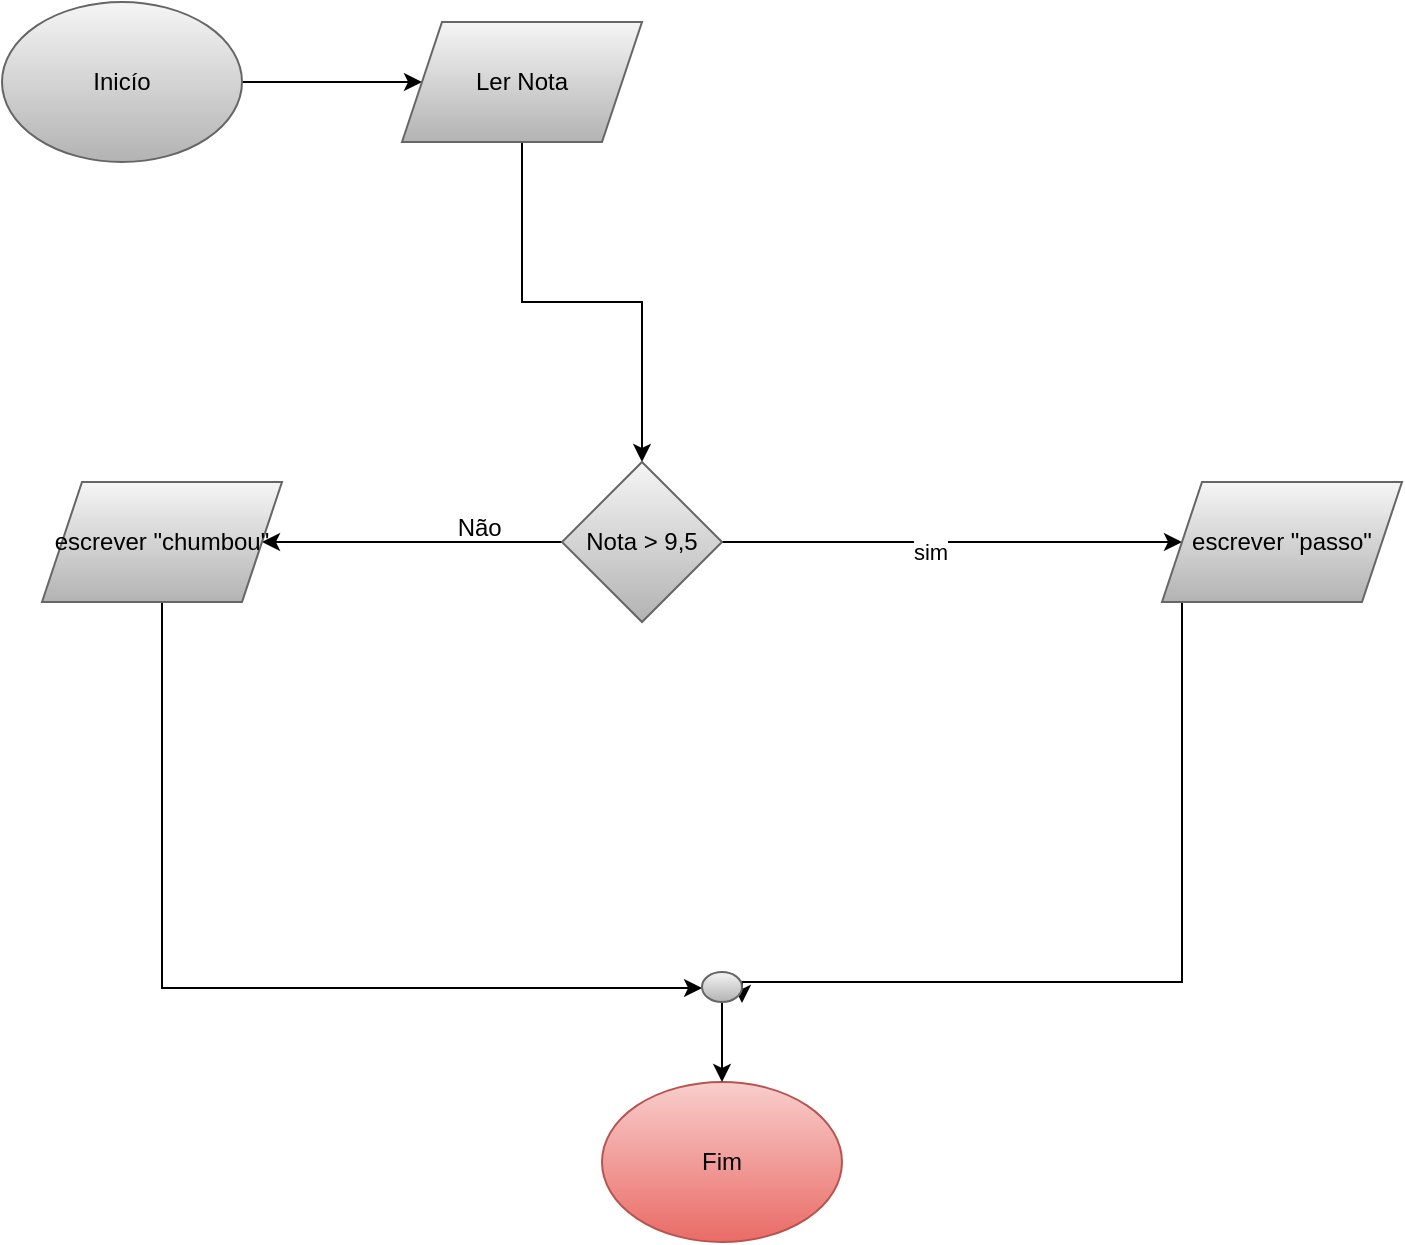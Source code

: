 <mxfile version="28.2.3">
  <diagram name="Página-1" id="k9Yk6ZPLxcv3KK9TUnO3">
    <mxGraphModel dx="1418" dy="786" grid="1" gridSize="10" guides="1" tooltips="1" connect="1" arrows="1" fold="1" page="1" pageScale="1" pageWidth="827" pageHeight="1169" math="0" shadow="0">
      <root>
        <mxCell id="0" />
        <mxCell id="1" parent="0" />
        <mxCell id="j1OZ1AMPAy66AwUhkmDT-11" value="" style="edgeStyle=orthogonalEdgeStyle;rounded=0;orthogonalLoop=1;jettySize=auto;html=1;" edge="1" parent="1" source="j1OZ1AMPAy66AwUhkmDT-1" target="j1OZ1AMPAy66AwUhkmDT-10">
          <mxGeometry relative="1" as="geometry" />
        </mxCell>
        <mxCell id="j1OZ1AMPAy66AwUhkmDT-1" value="Inicío" style="ellipse;whiteSpace=wrap;html=1;fillColor=#f5f5f5;strokeColor=#666666;gradientColor=#b3b3b3;" vertex="1" parent="1">
          <mxGeometry x="80" y="100" width="120" height="80" as="geometry" />
        </mxCell>
        <mxCell id="j1OZ1AMPAy66AwUhkmDT-2" value="Fim" style="ellipse;whiteSpace=wrap;html=1;fillColor=#f8cecc;gradientColor=#ea6b66;strokeColor=#b85450;" vertex="1" parent="1">
          <mxGeometry x="380" y="640" width="120" height="80" as="geometry" />
        </mxCell>
        <mxCell id="j1OZ1AMPAy66AwUhkmDT-13" value="" style="edgeStyle=orthogonalEdgeStyle;rounded=0;orthogonalLoop=1;jettySize=auto;html=1;" edge="1" parent="1" source="j1OZ1AMPAy66AwUhkmDT-10" target="j1OZ1AMPAy66AwUhkmDT-12">
          <mxGeometry relative="1" as="geometry" />
        </mxCell>
        <mxCell id="j1OZ1AMPAy66AwUhkmDT-10" value="Ler Nota" style="shape=parallelogram;perimeter=parallelogramPerimeter;whiteSpace=wrap;html=1;fixedSize=1;fillColor=#f5f5f5;strokeColor=#666666;gradientColor=#b3b3b3;" vertex="1" parent="1">
          <mxGeometry x="280" y="110" width="120" height="60" as="geometry" />
        </mxCell>
        <mxCell id="j1OZ1AMPAy66AwUhkmDT-16" value="" style="edgeStyle=orthogonalEdgeStyle;rounded=0;orthogonalLoop=1;jettySize=auto;html=1;" edge="1" parent="1" source="j1OZ1AMPAy66AwUhkmDT-12" target="j1OZ1AMPAy66AwUhkmDT-15">
          <mxGeometry relative="1" as="geometry" />
        </mxCell>
        <mxCell id="j1OZ1AMPAy66AwUhkmDT-17" value="sim" style="edgeLabel;html=1;align=center;verticalAlign=middle;resizable=0;points=[];" vertex="1" connectable="0" parent="j1OZ1AMPAy66AwUhkmDT-16">
          <mxGeometry x="-0.1" y="-5" relative="1" as="geometry">
            <mxPoint as="offset" />
          </mxGeometry>
        </mxCell>
        <mxCell id="j1OZ1AMPAy66AwUhkmDT-21" value="" style="edgeStyle=orthogonalEdgeStyle;rounded=0;orthogonalLoop=1;jettySize=auto;html=1;" edge="1" parent="1" source="j1OZ1AMPAy66AwUhkmDT-12" target="j1OZ1AMPAy66AwUhkmDT-20">
          <mxGeometry relative="1" as="geometry" />
        </mxCell>
        <mxCell id="j1OZ1AMPAy66AwUhkmDT-12" value="Nota &amp;gt; 9,5" style="rhombus;whiteSpace=wrap;html=1;fillColor=#f5f5f5;strokeColor=#666666;gradientColor=#b3b3b3;" vertex="1" parent="1">
          <mxGeometry x="360" y="330" width="80" height="80" as="geometry" />
        </mxCell>
        <mxCell id="j1OZ1AMPAy66AwUhkmDT-28" style="edgeStyle=orthogonalEdgeStyle;rounded=0;orthogonalLoop=1;jettySize=auto;html=1;entryX=1;entryY=0.5;entryDx=0;entryDy=0;exitX=0.5;exitY=1;exitDx=0;exitDy=0;" edge="1" parent="1" source="j1OZ1AMPAy66AwUhkmDT-15">
          <mxGeometry relative="1" as="geometry">
            <mxPoint x="450" y="600.5" as="targetPoint" />
            <mxPoint x="670" y="378" as="sourcePoint" />
            <Array as="points">
              <mxPoint x="670" y="400" />
              <mxPoint x="670" y="590" />
              <mxPoint x="450" y="590" />
            </Array>
          </mxGeometry>
        </mxCell>
        <mxCell id="j1OZ1AMPAy66AwUhkmDT-15" value="escrever &quot;passo&quot;" style="shape=parallelogram;perimeter=parallelogramPerimeter;whiteSpace=wrap;html=1;fixedSize=1;fillColor=#f5f5f5;strokeColor=#666666;gradientColor=#b3b3b3;" vertex="1" parent="1">
          <mxGeometry x="660" y="340" width="120" height="60" as="geometry" />
        </mxCell>
        <mxCell id="j1OZ1AMPAy66AwUhkmDT-24" value="" style="edgeStyle=orthogonalEdgeStyle;rounded=0;orthogonalLoop=1;jettySize=auto;html=1;" edge="1" parent="1" source="j1OZ1AMPAy66AwUhkmDT-20" target="j1OZ1AMPAy66AwUhkmDT-23">
          <mxGeometry relative="1" as="geometry">
            <Array as="points">
              <mxPoint x="160" y="593" />
            </Array>
          </mxGeometry>
        </mxCell>
        <mxCell id="j1OZ1AMPAy66AwUhkmDT-20" value="escrever &quot;chumbou&quot;" style="shape=parallelogram;perimeter=parallelogramPerimeter;whiteSpace=wrap;html=1;fixedSize=1;fillColor=#f5f5f5;strokeColor=#666666;gradientColor=#b3b3b3;" vertex="1" parent="1">
          <mxGeometry x="100" y="340" width="120" height="60" as="geometry" />
        </mxCell>
        <mxCell id="j1OZ1AMPAy66AwUhkmDT-22" value="Não&amp;nbsp;" style="text;html=1;align=center;verticalAlign=middle;resizable=0;points=[];autosize=1;strokeColor=none;fillColor=none;" vertex="1" parent="1">
          <mxGeometry x="295" y="348" width="50" height="30" as="geometry" />
        </mxCell>
        <mxCell id="j1OZ1AMPAy66AwUhkmDT-29" value="" style="edgeStyle=orthogonalEdgeStyle;rounded=0;orthogonalLoop=1;jettySize=auto;html=1;" edge="1" parent="1" source="j1OZ1AMPAy66AwUhkmDT-23" target="j1OZ1AMPAy66AwUhkmDT-2">
          <mxGeometry relative="1" as="geometry" />
        </mxCell>
        <mxCell id="j1OZ1AMPAy66AwUhkmDT-23" value="" style="ellipse;whiteSpace=wrap;html=1;fillColor=#f5f5f5;strokeColor=#666666;gradientColor=#b3b3b3;" vertex="1" parent="1">
          <mxGeometry x="430" y="585" width="20" height="15" as="geometry" />
        </mxCell>
      </root>
    </mxGraphModel>
  </diagram>
</mxfile>
